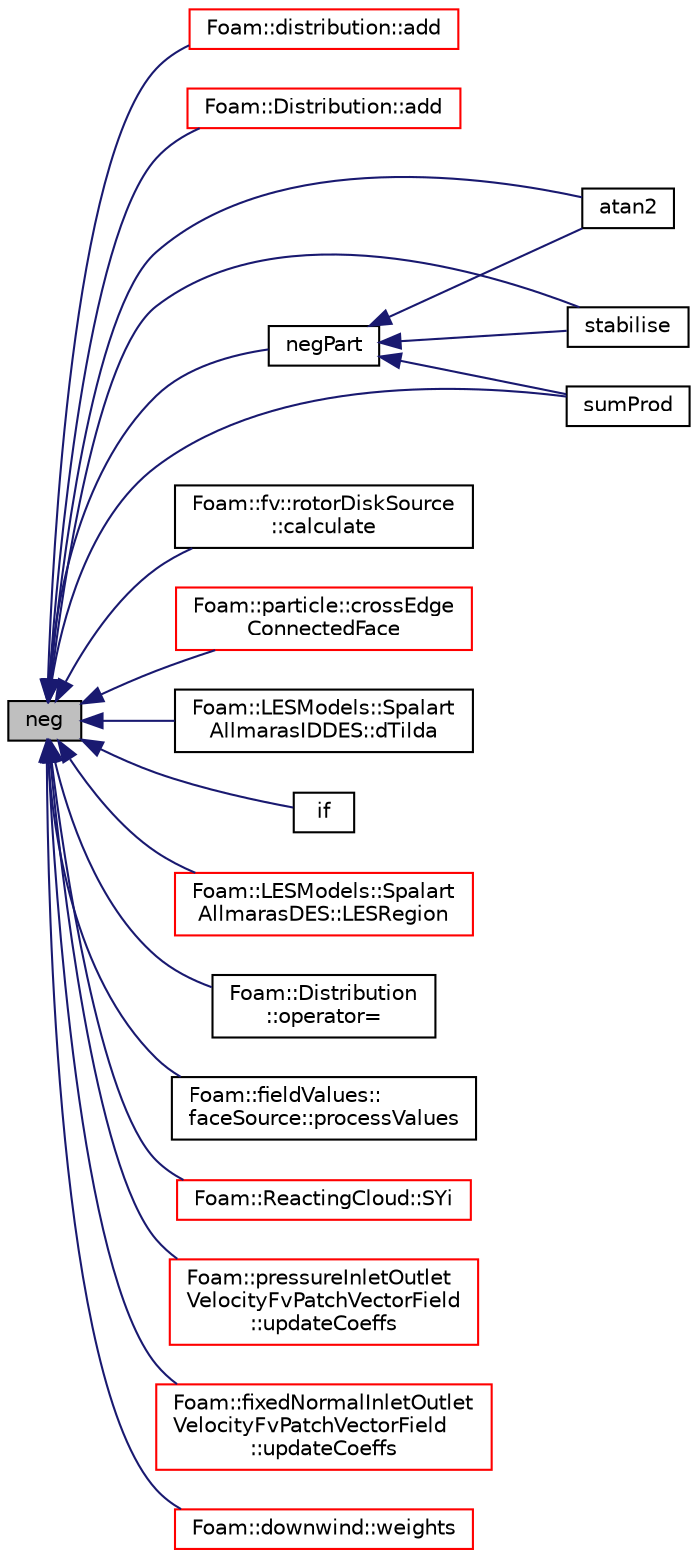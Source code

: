 digraph "neg"
{
  bgcolor="transparent";
  edge [fontname="Helvetica",fontsize="10",labelfontname="Helvetica",labelfontsize="10"];
  node [fontname="Helvetica",fontsize="10",shape=record];
  rankdir="LR";
  Node1 [label="neg",height=0.2,width=0.4,color="black", fillcolor="grey75", style="filled", fontcolor="black"];
  Node1 -> Node2 [dir="back",color="midnightblue",fontsize="10",style="solid",fontname="Helvetica"];
  Node2 [label="Foam::distribution::add",height=0.2,width=0.4,color="red",URL="$a00561.html#ace52beebdfc96a3f2910c4dfe3c8a85d",tooltip="Add a value to the appropriate bin of the distribution. "];
  Node1 -> Node3 [dir="back",color="midnightblue",fontsize="10",style="solid",fontname="Helvetica"];
  Node3 [label="Foam::Distribution::add",height=0.2,width=0.4,color="red",URL="$a00560.html#a33a0483e214f12ed274213001fba447e",tooltip="Add a value to the distribution, optionally specifying a weight. "];
  Node1 -> Node4 [dir="back",color="midnightblue",fontsize="10",style="solid",fontname="Helvetica"];
  Node4 [label="atan2",height=0.2,width=0.4,color="black",URL="$a10758.html#ac4f658d3f23292db85ec6b618e5976e0"];
  Node1 -> Node5 [dir="back",color="midnightblue",fontsize="10",style="solid",fontname="Helvetica"];
  Node5 [label="Foam::fv::rotorDiskSource\l::calculate",height=0.2,width=0.4,color="black",URL="$a02225.html#af1f80de2cfdda8beed20eae7693f3c4e",tooltip="Calculate forces. "];
  Node1 -> Node6 [dir="back",color="midnightblue",fontsize="10",style="solid",fontname="Helvetica"];
  Node6 [label="Foam::particle::crossEdge\lConnectedFace",height=0.2,width=0.4,color="red",URL="$a01780.html#ae442e1bec92480b4f50c527b934edddb",tooltip="Cross the from the given face across the given edge of the. "];
  Node1 -> Node7 [dir="back",color="midnightblue",fontsize="10",style="solid",fontname="Helvetica"];
  Node7 [label="Foam::LESModels::Spalart\lAllmarasIDDES::dTilda",height=0.2,width=0.4,color="black",URL="$a02398.html#a0a0318467445643262465eb371c9975d",tooltip="Length scale. "];
  Node1 -> Node8 [dir="back",color="midnightblue",fontsize="10",style="solid",fontname="Helvetica"];
  Node8 [label="if",height=0.2,width=0.4,color="black",URL="$a04460.html#a25d6dcf4410e28ca66c972528f40bde1"];
  Node1 -> Node9 [dir="back",color="midnightblue",fontsize="10",style="solid",fontname="Helvetica"];
  Node9 [label="Foam::LESModels::Spalart\lAllmarasDES::LESRegion",height=0.2,width=0.4,color="red",URL="$a02397.html#ad8130c1757d35e6f0d902f6ac05a0f76",tooltip="Return the LES field indicator. "];
  Node1 -> Node10 [dir="back",color="midnightblue",fontsize="10",style="solid",fontname="Helvetica"];
  Node10 [label="negPart",height=0.2,width=0.4,color="black",URL="$a10758.html#a7eb48153d967d618826a27dd19d4a0de"];
  Node10 -> Node4 [dir="back",color="midnightblue",fontsize="10",style="solid",fontname="Helvetica"];
  Node10 -> Node11 [dir="back",color="midnightblue",fontsize="10",style="solid",fontname="Helvetica"];
  Node11 [label="stabilise",height=0.2,width=0.4,color="black",URL="$a10758.html#a5256ed0d7ec24b1876ba90c6ff1f8727"];
  Node10 -> Node12 [dir="back",color="midnightblue",fontsize="10",style="solid",fontname="Helvetica"];
  Node12 [label="sumProd",height=0.2,width=0.4,color="black",URL="$a10758.html#a5b480f6156c25bef4de87d86094e87ea"];
  Node1 -> Node13 [dir="back",color="midnightblue",fontsize="10",style="solid",fontname="Helvetica"];
  Node13 [label="Foam::Distribution\l::operator=",height=0.2,width=0.4,color="black",URL="$a00560.html#af4c95da6a1f84053cea75e28025f3fc0"];
  Node1 -> Node14 [dir="back",color="midnightblue",fontsize="10",style="solid",fontname="Helvetica"];
  Node14 [label="Foam::fieldValues::\lfaceSource::processValues",height=0.2,width=0.4,color="black",URL="$a00736.html#ac9203474f1457a20e1fa44e44cbf0dfb"];
  Node1 -> Node11 [dir="back",color="midnightblue",fontsize="10",style="solid",fontname="Helvetica"];
  Node1 -> Node12 [dir="back",color="midnightblue",fontsize="10",style="solid",fontname="Helvetica"];
  Node1 -> Node15 [dir="back",color="midnightblue",fontsize="10",style="solid",fontname="Helvetica"];
  Node15 [label="Foam::ReactingCloud::SYi",height=0.2,width=0.4,color="red",URL="$a02084.html#a37c32a19a71662c1a3e7777e54a1db28",tooltip="Return mass source term for specie i - specie eqn. "];
  Node1 -> Node16 [dir="back",color="midnightblue",fontsize="10",style="solid",fontname="Helvetica"];
  Node16 [label="Foam::pressureInletOutlet\lVelocityFvPatchVectorField\l::updateCoeffs",height=0.2,width=0.4,color="red",URL="$a01963.html#a7e24eafac629d3733181cd942d4c902f",tooltip="Update the coefficients associated with the patch field. "];
  Node1 -> Node17 [dir="back",color="midnightblue",fontsize="10",style="solid",fontname="Helvetica"];
  Node17 [label="Foam::fixedNormalInletOutlet\lVelocityFvPatchVectorField\l::updateCoeffs",height=0.2,width=0.4,color="red",URL="$a00828.html#a7e24eafac629d3733181cd942d4c902f",tooltip="Update the coefficients associated with the patch field. "];
  Node1 -> Node18 [dir="back",color="midnightblue",fontsize="10",style="solid",fontname="Helvetica"];
  Node18 [label="Foam::downwind::weights",height=0.2,width=0.4,color="red",URL="$a00577.html#a2423630dcb5b92925c32e7f3180c20ce",tooltip="Return the interpolation weighting factors. "];
}
